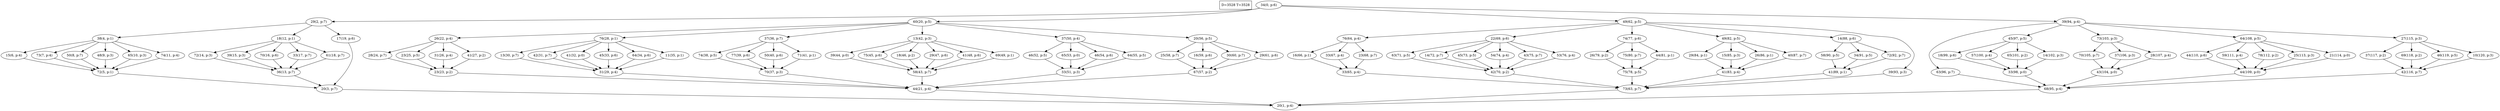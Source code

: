 digraph Task {
i [shape=box, label="D=3528 T=3528"]; 
0 [label="34(0, p:6)"];
1 [label="20(1, p:4)"];
2 [label="29(2, p:7)"];
3 [label="20(3, p:7)"];
4 [label="38(4, p:1)"];
5 [label="72(5, p:1)"];
6 [label="15(6, p:4)"];
7 [label="73(7, p:4)"];
8 [label="50(8, p:7)"];
9 [label="48(9, p:3)"];
10 [label="65(10, p:3)"];
11 [label="74(11, p:4)"];
12 [label="18(12, p:1)"];
13 [label="36(13, p:7)"];
14 [label="72(14, p:3)"];
15 [label="39(15, p:3)"];
16 [label="70(16, p:6)"];
17 [label="33(17, p:7)"];
18 [label="61(18, p:7)"];
19 [label="17(19, p:6)"];
20 [label="60(20, p:5)"];
21 [label="44(21, p:4)"];
22 [label="26(22, p:4)"];
23 [label="23(23, p:2)"];
24 [label="28(24, p:7)"];
25 [label="23(25, p:5)"];
26 [label="31(26, p:4)"];
27 [label="41(27, p:2)"];
28 [label="76(28, p:1)"];
29 [label="31(29, p:4)"];
30 [label="13(30, p:7)"];
31 [label="42(31, p:7)"];
32 [label="41(32, p:0)"];
33 [label="45(33, p:6)"];
34 [label="64(34, p:6)"];
35 [label="11(35, p:1)"];
36 [label="37(36, p:7)"];
37 [label="70(37, p:3)"];
38 [label="74(38, p:5)"];
39 [label="77(39, p:6)"];
40 [label="50(40, p:6)"];
41 [label="71(41, p:1)"];
42 [label="13(42, p:3)"];
43 [label="58(43, p:7)"];
44 [label="39(44, p:0)"];
45 [label="75(45, p:6)"];
46 [label="18(46, p:2)"];
47 [label="29(47, p:6)"];
48 [label="41(48, p:6)"];
49 [label="69(49, p:1)"];
50 [label="37(50, p:4)"];
51 [label="33(51, p:3)"];
52 [label="46(52, p:5)"];
53 [label="65(53, p:0)"];
54 [label="46(54, p:6)"];
55 [label="64(55, p:5)"];
56 [label="20(56, p:5)"];
57 [label="67(57, p:2)"];
58 [label="25(58, p:7)"];
59 [label="16(59, p:6)"];
60 [label="30(60, p:7)"];
61 [label="29(61, p:6)"];
62 [label="49(62, p:5)"];
63 [label="73(63, p:7)"];
64 [label="76(64, p:4)"];
65 [label="33(65, p:4)"];
66 [label="16(66, p:1)"];
67 [label="33(67, p:4)"];
68 [label="23(68, p:7)"];
69 [label="22(69, p:6)"];
70 [label="42(70, p:2)"];
71 [label="63(71, p:5)"];
72 [label="14(72, p:7)"];
73 [label="45(73, p:5)"];
74 [label="54(74, p:4)"];
75 [label="43(75, p:7)"];
76 [label="53(76, p:4)"];
77 [label="74(77, p:6)"];
78 [label="75(78, p:5)"];
79 [label="26(79, p:2)"];
80 [label="75(80, p:7)"];
81 [label="44(81, p:1)"];
82 [label="49(82, p:5)"];
83 [label="41(83, p:4)"];
84 [label="29(84, p:1)"];
85 [label="15(85, p:3)"];
86 [label="26(86, p:1)"];
87 [label="40(87, p:7)"];
88 [label="14(88, p:6)"];
89 [label="41(89, p:1)"];
90 [label="58(90, p:5)"];
91 [label="34(91, p:5)"];
92 [label="72(92, p:7)"];
93 [label="39(93, p:3)"];
94 [label="39(94, p:4)"];
95 [label="68(95, p:4)"];
96 [label="63(96, p:7)"];
97 [label="45(97, p:5)"];
98 [label="33(98, p:0)"];
99 [label="18(99, p:6)"];
100 [label="57(100, p:4)"];
101 [label="65(101, p:2)"];
102 [label="14(102, p:3)"];
103 [label="73(103, p:3)"];
104 [label="43(104, p:0)"];
105 [label="70(105, p:7)"];
106 [label="37(106, p:3)"];
107 [label="28(107, p:4)"];
108 [label="64(108, p:5)"];
109 [label="44(109, p:0)"];
110 [label="44(110, p:6)"];
111 [label="59(111, p:4)"];
112 [label="78(112, p:2)"];
113 [label="25(113, p:3)"];
114 [label="21(114, p:0)"];
115 [label="27(115, p:3)"];
116 [label="42(116, p:7)"];
117 [label="37(117, p:2)"];
118 [label="69(118, p:2)"];
119 [label="46(119, p:5)"];
120 [label="10(120, p:3)"];
0 -> 2;
0 -> 20;
0 -> 62;
0 -> 94;
2 -> 4;
2 -> 12;
2 -> 19;
3 -> 1;
4 -> 6;
4 -> 7;
4 -> 8;
4 -> 9;
4 -> 10;
4 -> 11;
5 -> 3;
6 -> 5;
7 -> 5;
8 -> 5;
9 -> 5;
10 -> 5;
11 -> 5;
12 -> 14;
12 -> 15;
12 -> 16;
12 -> 17;
12 -> 18;
13 -> 3;
14 -> 13;
15 -> 13;
16 -> 13;
17 -> 13;
18 -> 13;
19 -> 3;
20 -> 22;
20 -> 28;
20 -> 36;
20 -> 42;
20 -> 50;
20 -> 56;
21 -> 1;
22 -> 24;
22 -> 25;
22 -> 26;
22 -> 27;
23 -> 21;
24 -> 23;
25 -> 23;
26 -> 23;
27 -> 23;
28 -> 30;
28 -> 31;
28 -> 32;
28 -> 33;
28 -> 34;
28 -> 35;
29 -> 21;
30 -> 29;
31 -> 29;
32 -> 29;
33 -> 29;
34 -> 29;
35 -> 29;
36 -> 38;
36 -> 39;
36 -> 40;
36 -> 41;
37 -> 21;
38 -> 37;
39 -> 37;
40 -> 37;
41 -> 37;
42 -> 44;
42 -> 45;
42 -> 46;
42 -> 47;
42 -> 48;
42 -> 49;
43 -> 21;
44 -> 43;
45 -> 43;
46 -> 43;
47 -> 43;
48 -> 43;
49 -> 43;
50 -> 52;
50 -> 53;
50 -> 54;
50 -> 55;
51 -> 21;
52 -> 51;
53 -> 51;
54 -> 51;
55 -> 51;
56 -> 58;
56 -> 59;
56 -> 60;
56 -> 61;
57 -> 21;
58 -> 57;
59 -> 57;
60 -> 57;
61 -> 57;
62 -> 64;
62 -> 69;
62 -> 77;
62 -> 82;
62 -> 88;
62 -> 93;
63 -> 1;
64 -> 66;
64 -> 67;
64 -> 68;
65 -> 63;
66 -> 65;
67 -> 65;
68 -> 65;
69 -> 71;
69 -> 72;
69 -> 73;
69 -> 74;
69 -> 75;
69 -> 76;
70 -> 63;
71 -> 70;
72 -> 70;
73 -> 70;
74 -> 70;
75 -> 70;
76 -> 70;
77 -> 79;
77 -> 80;
77 -> 81;
78 -> 63;
79 -> 78;
80 -> 78;
81 -> 78;
82 -> 84;
82 -> 85;
82 -> 86;
82 -> 87;
83 -> 63;
84 -> 83;
85 -> 83;
86 -> 83;
87 -> 83;
88 -> 90;
88 -> 91;
88 -> 92;
89 -> 63;
90 -> 89;
91 -> 89;
92 -> 89;
93 -> 63;
94 -> 96;
94 -> 97;
94 -> 103;
94 -> 108;
94 -> 115;
95 -> 1;
96 -> 95;
97 -> 99;
97 -> 100;
97 -> 101;
97 -> 102;
98 -> 95;
99 -> 98;
100 -> 98;
101 -> 98;
102 -> 98;
103 -> 105;
103 -> 106;
103 -> 107;
104 -> 95;
105 -> 104;
106 -> 104;
107 -> 104;
108 -> 110;
108 -> 111;
108 -> 112;
108 -> 113;
108 -> 114;
109 -> 95;
110 -> 109;
111 -> 109;
112 -> 109;
113 -> 109;
114 -> 109;
115 -> 117;
115 -> 118;
115 -> 119;
115 -> 120;
116 -> 95;
117 -> 116;
118 -> 116;
119 -> 116;
120 -> 116;
}